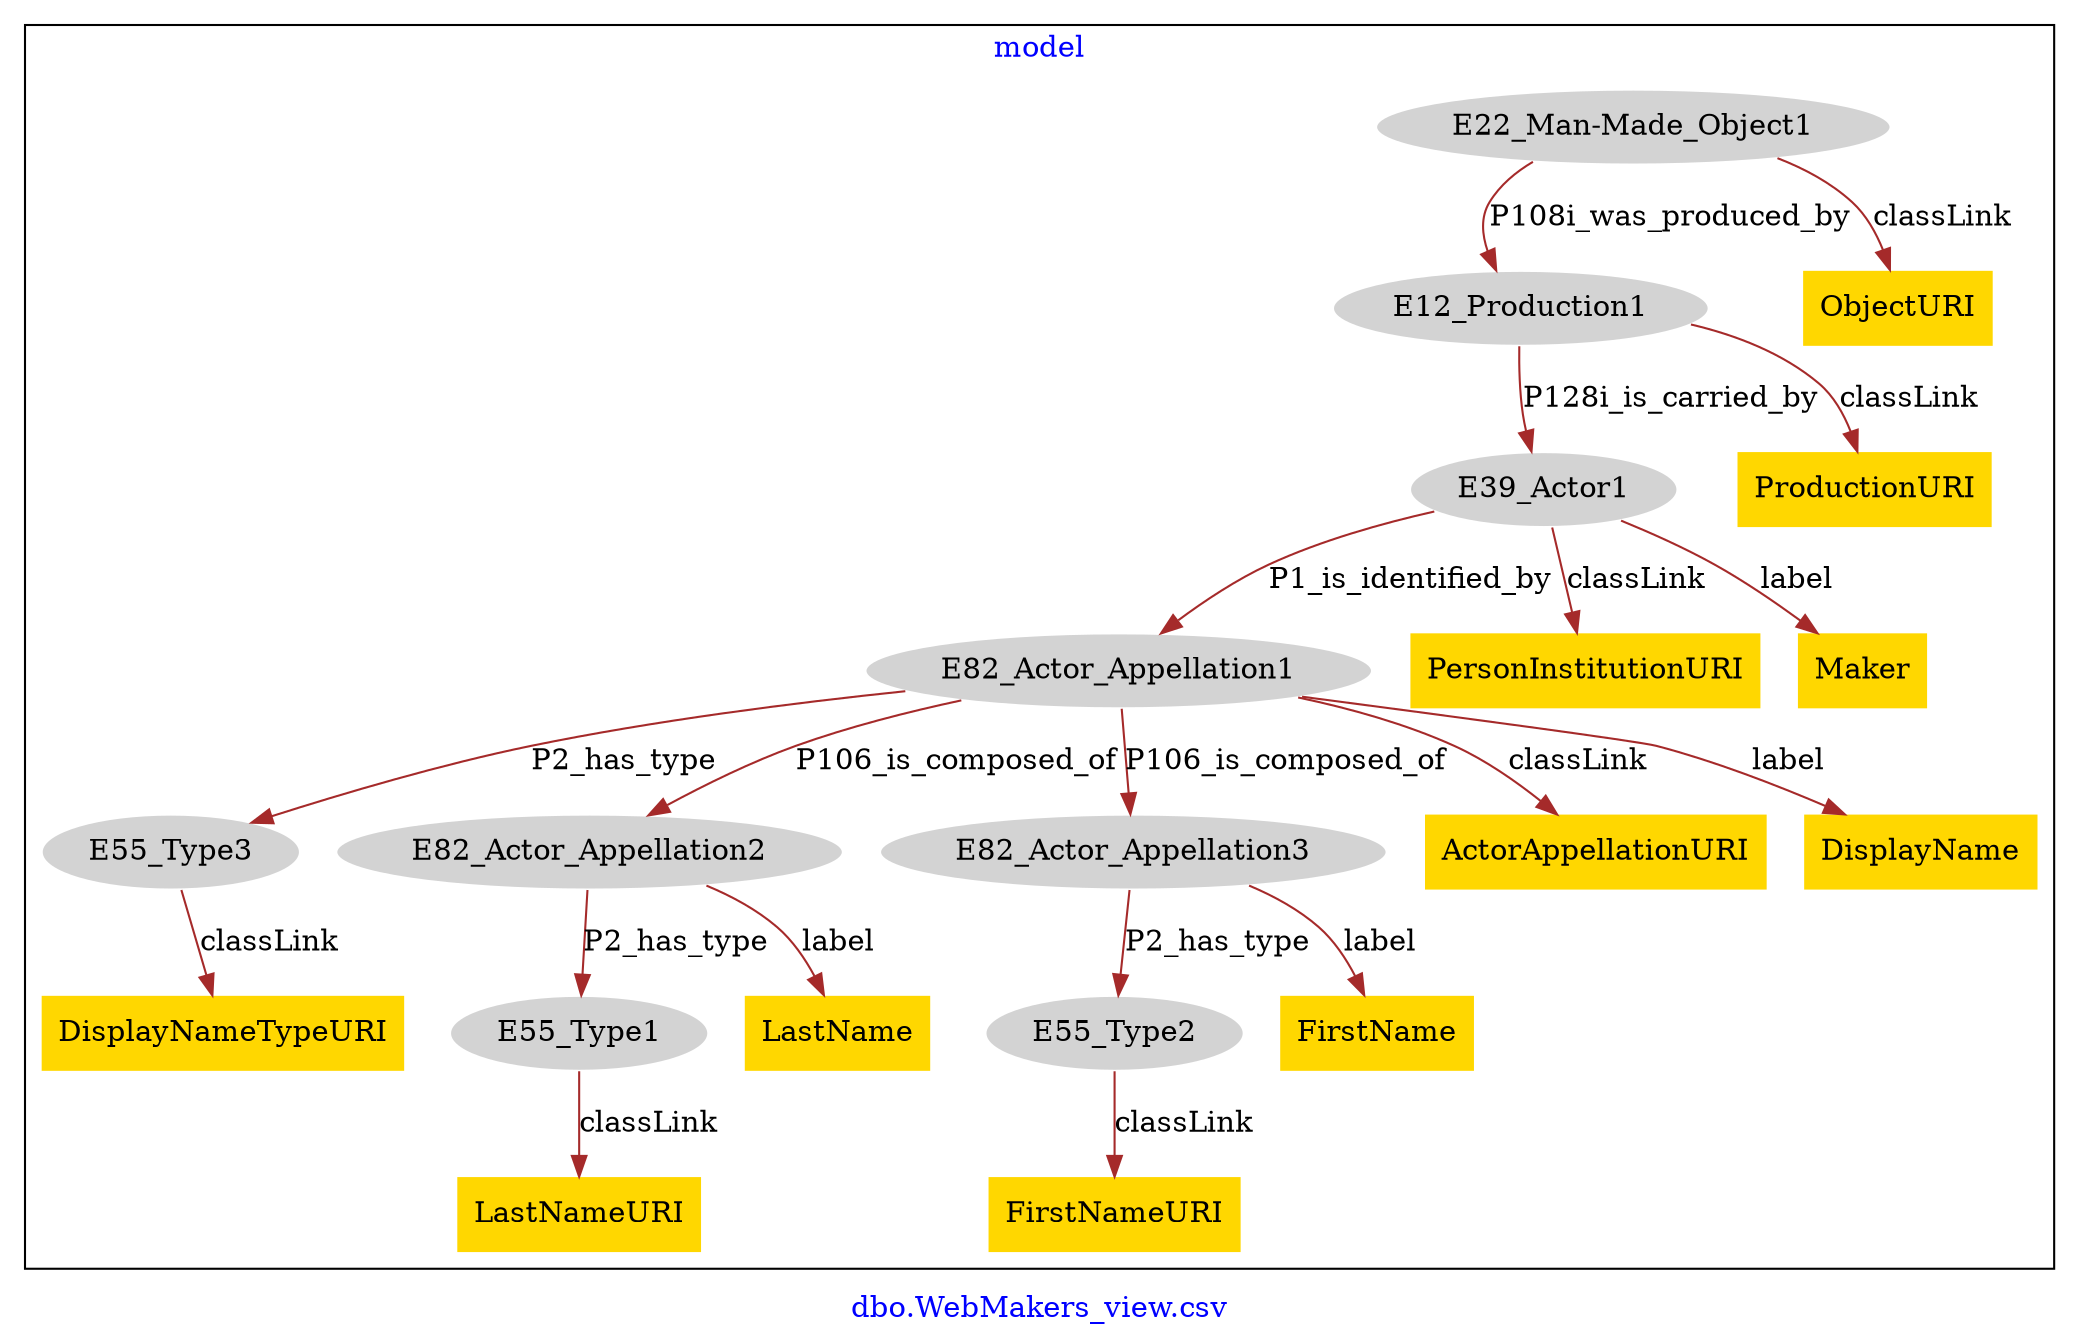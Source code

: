 digraph n0 {
fontcolor="blue"
remincross="true"
label="dbo.WebMakers_view.csv"
subgraph cluster {
label="model"
n2[style="filled",color="white",fillcolor="lightgray",label="E12_Production1"];
n3[style="filled",color="white",fillcolor="lightgray",label="E39_Actor1"];
n4[shape="plaintext",style="filled",fillcolor="gold",label="ProductionURI"];
n5[style="filled",color="white",fillcolor="lightgray",label="E22_Man-Made_Object1"];
n6[shape="plaintext",style="filled",fillcolor="gold",label="ObjectURI"];
n7[style="filled",color="white",fillcolor="lightgray",label="E82_Actor_Appellation1"];
n8[shape="plaintext",style="filled",fillcolor="gold",label="PersonInstitutionURI"];
n9[shape="plaintext",style="filled",fillcolor="gold",label="Maker"];
n10[style="filled",color="white",fillcolor="lightgray",label="E55_Type1"];
n11[shape="plaintext",style="filled",fillcolor="gold",label="LastNameURI"];
n12[style="filled",color="white",fillcolor="lightgray",label="E55_Type2"];
n13[shape="plaintext",style="filled",fillcolor="gold",label="FirstNameURI"];
n14[style="filled",color="white",fillcolor="lightgray",label="E55_Type3"];
n15[shape="plaintext",style="filled",fillcolor="gold",label="DisplayNameTypeURI"];
n16[style="filled",color="white",fillcolor="lightgray",label="E82_Actor_Appellation2"];
n17[style="filled",color="white",fillcolor="lightgray",label="E82_Actor_Appellation3"];
n18[shape="plaintext",style="filled",fillcolor="gold",label="ActorAppellationURI"];
n19[shape="plaintext",style="filled",fillcolor="gold",label="DisplayName"];
n20[shape="plaintext",style="filled",fillcolor="gold",label="LastName"];
n21[shape="plaintext",style="filled",fillcolor="gold",label="FirstName"];
}
n2 -> n3[color="brown",fontcolor="black",label="P128i_is_carried_by"]
n2 -> n4[color="brown",fontcolor="black",label="classLink"]
n5 -> n2[color="brown",fontcolor="black",label="P108i_was_produced_by"]
n5 -> n6[color="brown",fontcolor="black",label="classLink"]
n3 -> n7[color="brown",fontcolor="black",label="P1_is_identified_by"]
n3 -> n8[color="brown",fontcolor="black",label="classLink"]
n3 -> n9[color="brown",fontcolor="black",label="label"]
n10 -> n11[color="brown",fontcolor="black",label="classLink"]
n12 -> n13[color="brown",fontcolor="black",label="classLink"]
n14 -> n15[color="brown",fontcolor="black",label="classLink"]
n7 -> n16[color="brown",fontcolor="black",label="P106_is_composed_of"]
n7 -> n17[color="brown",fontcolor="black",label="P106_is_composed_of"]
n7 -> n14[color="brown",fontcolor="black",label="P2_has_type"]
n7 -> n18[color="brown",fontcolor="black",label="classLink"]
n7 -> n19[color="brown",fontcolor="black",label="label"]
n16 -> n10[color="brown",fontcolor="black",label="P2_has_type"]
n16 -> n20[color="brown",fontcolor="black",label="label"]
n17 -> n12[color="brown",fontcolor="black",label="P2_has_type"]
n17 -> n21[color="brown",fontcolor="black",label="label"]
}
